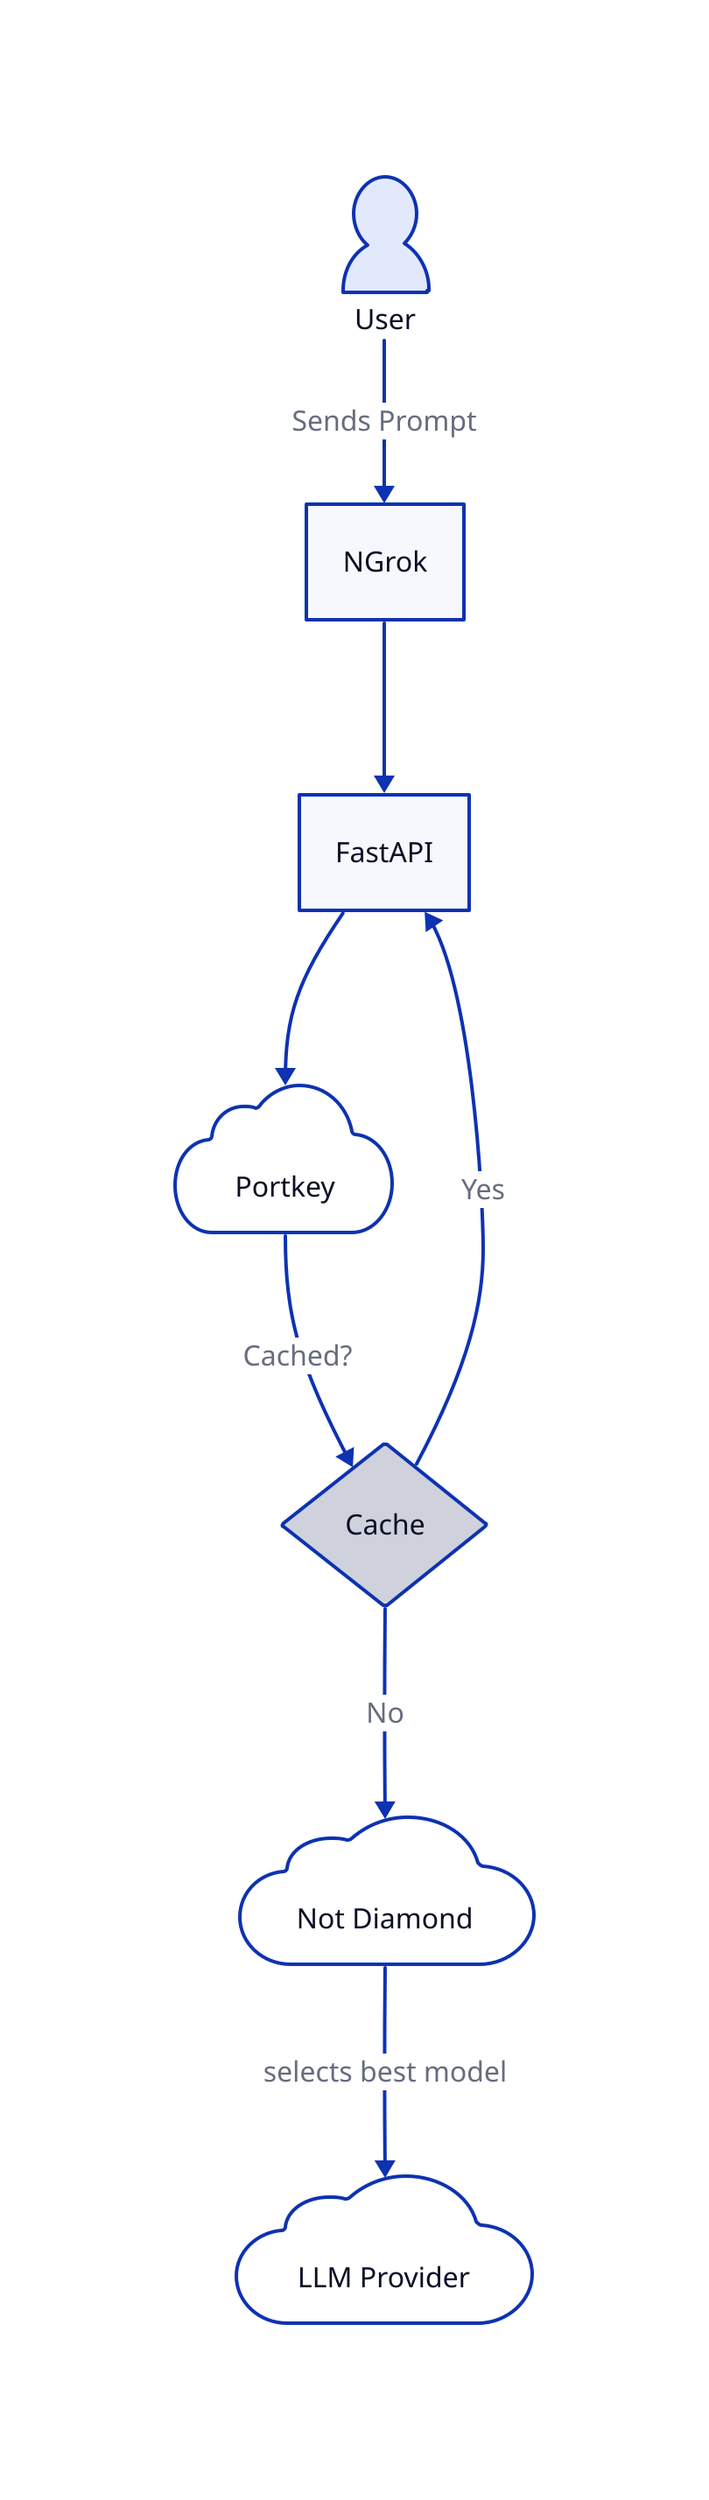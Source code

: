 User: {
	shape: person
}
NGrok: NGrok {
	shape: rectangle
}

FastAPI: {
	shape: rectangle
}

Portkey: {
  shape: cloud
}

NotDiamond: Not Diamond {
	shape: cloud
}

Cache: {
	shape: diamond
}
LLM: LLM Provider {
	shape: cloud
}

User -> NGrok: Sends Prompt
Ngrok -> FastAPI
FastAPI -> Portkey
Portkey -> Cache: Cached?
Cache -> FastAPI: Yes
Cache -> NotDiamond: No
NotDiamond -> LLM: selects best model